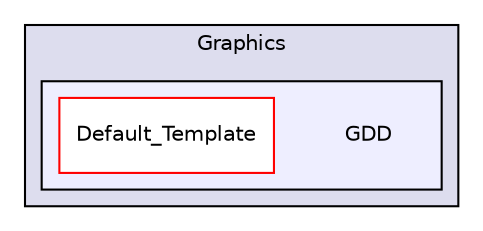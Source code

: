 digraph "C:/Users/mainuser/Desktop/School/SeniorProject/EthKitTCP/Microchip/Graphics/GDD" {
  compound=true
  node [ fontsize="10", fontname="Helvetica"];
  edge [ labelfontsize="10", labelfontname="Helvetica"];
  subgraph clusterdir_b40b86b8cd6309394d98702fb88687f7 {
    graph [ bgcolor="#ddddee", pencolor="black", label="Graphics" fontname="Helvetica", fontsize="10", URL="dir_b40b86b8cd6309394d98702fb88687f7.html"]
  subgraph clusterdir_2e0bb510e1281863566d5c26b2d8db19 {
    graph [ bgcolor="#eeeeff", pencolor="black", label="" URL="dir_2e0bb510e1281863566d5c26b2d8db19.html"];
    dir_2e0bb510e1281863566d5c26b2d8db19 [shape=plaintext label="GDD"];
    dir_7352201fa60bd5505d60dfeecd49d435 [shape=box label="Default_Template" color="red" fillcolor="white" style="filled" URL="dir_7352201fa60bd5505d60dfeecd49d435.html"];
  }
  }
}
